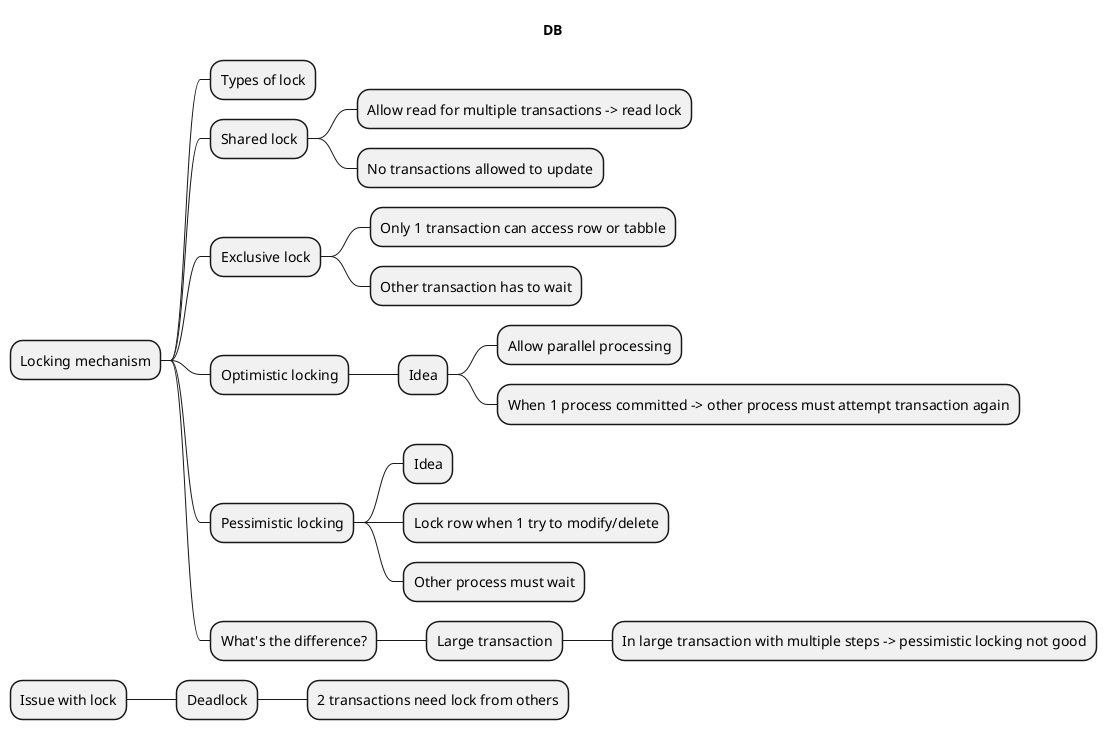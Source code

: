 @startmindmap
'https://plantuml.com/mindmap-diagram

title DB

* Locking mechanism

** Types of lock

** Shared lock
*** Allow read for multiple transactions -> read lock
*** No transactions allowed to update

** Exclusive lock
*** Only 1 transaction can access row or tabble
*** Other transaction has to wait

** Optimistic locking
*** Idea
**** Allow parallel processing
**** When 1 process committed -> other process must attempt transaction again

** Pessimistic locking
*** Idea
*** Lock row when 1 try to modify/delete
*** Other process must wait

** What's the difference?
*** Large transaction
**** In large transaction with multiple steps -> pessimistic locking not good

* Issue with lock
** Deadlock
*** 2 transactions need lock from others

@endmindmap

